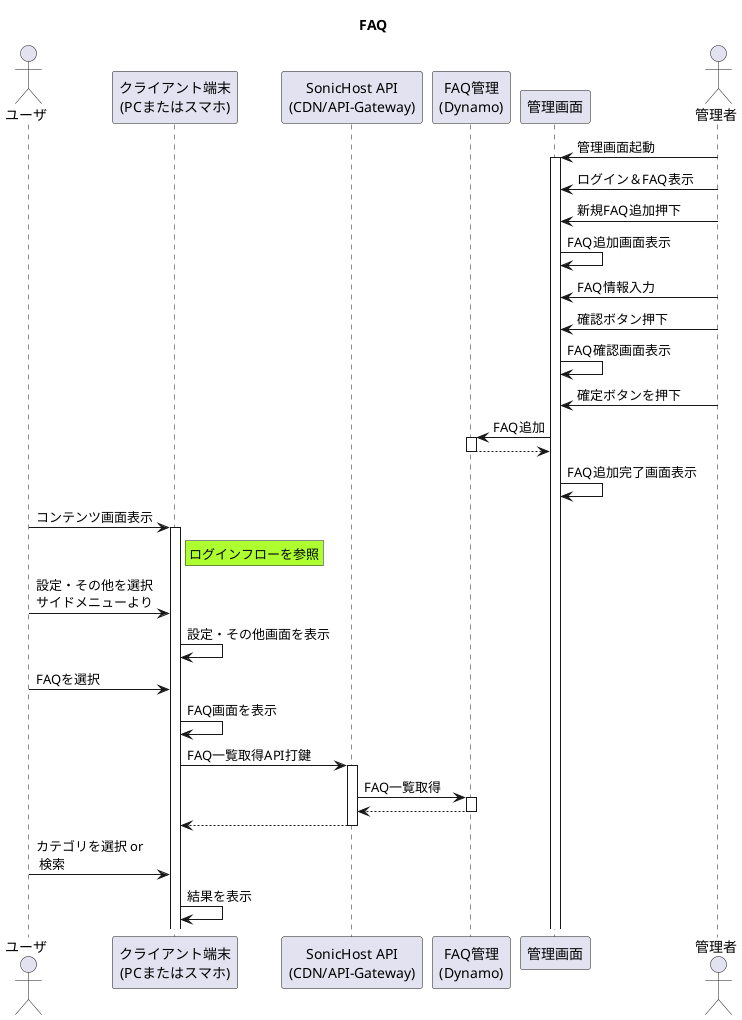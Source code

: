 @startuml  FAQ
title FAQ

' アクター定義
actor "ユーザ" as user
participant "クライアント端末\n(PCまたはスマホ)" as device
participant "SonicHost API\n(CDN/API-Gateway)" as api

participant "FAQ管理\n(Dynamo)" as dynamo
participant "管理画面" as adminApp
actor "管理者" as adminUser

adminUser -> adminApp ++ : 管理画面起動
adminUser -> adminApp : ログイン＆FAQ表示
adminUser -> adminApp : 新規FAQ追加押下
adminApp -> adminApp : FAQ追加画面表示
adminUser -> adminApp : FAQ情報入力
adminUser -> adminApp : 確認ボタン押下
adminApp -> adminApp : FAQ確認画面表示
adminUser -> adminApp : 確定ボタンを押下
adminApp -> dynamo ++ : FAQ追加
adminApp <-- dynamo --
adminApp -> adminApp : FAQ追加完了画面表示

user -> device ++: コンテンツ画面表示
rnote right of device #GreenYellow
    ログインフローを参照
end note
user -> device : 設定・その他を選択\nサイドメニューより
device -> device : 設定・その他画面を表示
user -> device : FAQを選択
device -> device : FAQ画面を表示
device -> api ++ : FAQ一覧取得API打鍵
api -> dynamo ++ : FAQ一覧取得
api <-- dynamo --
device <-- api --
user -> device : カテゴリを選択 or \n 検索
device -> device : 結果を表示
